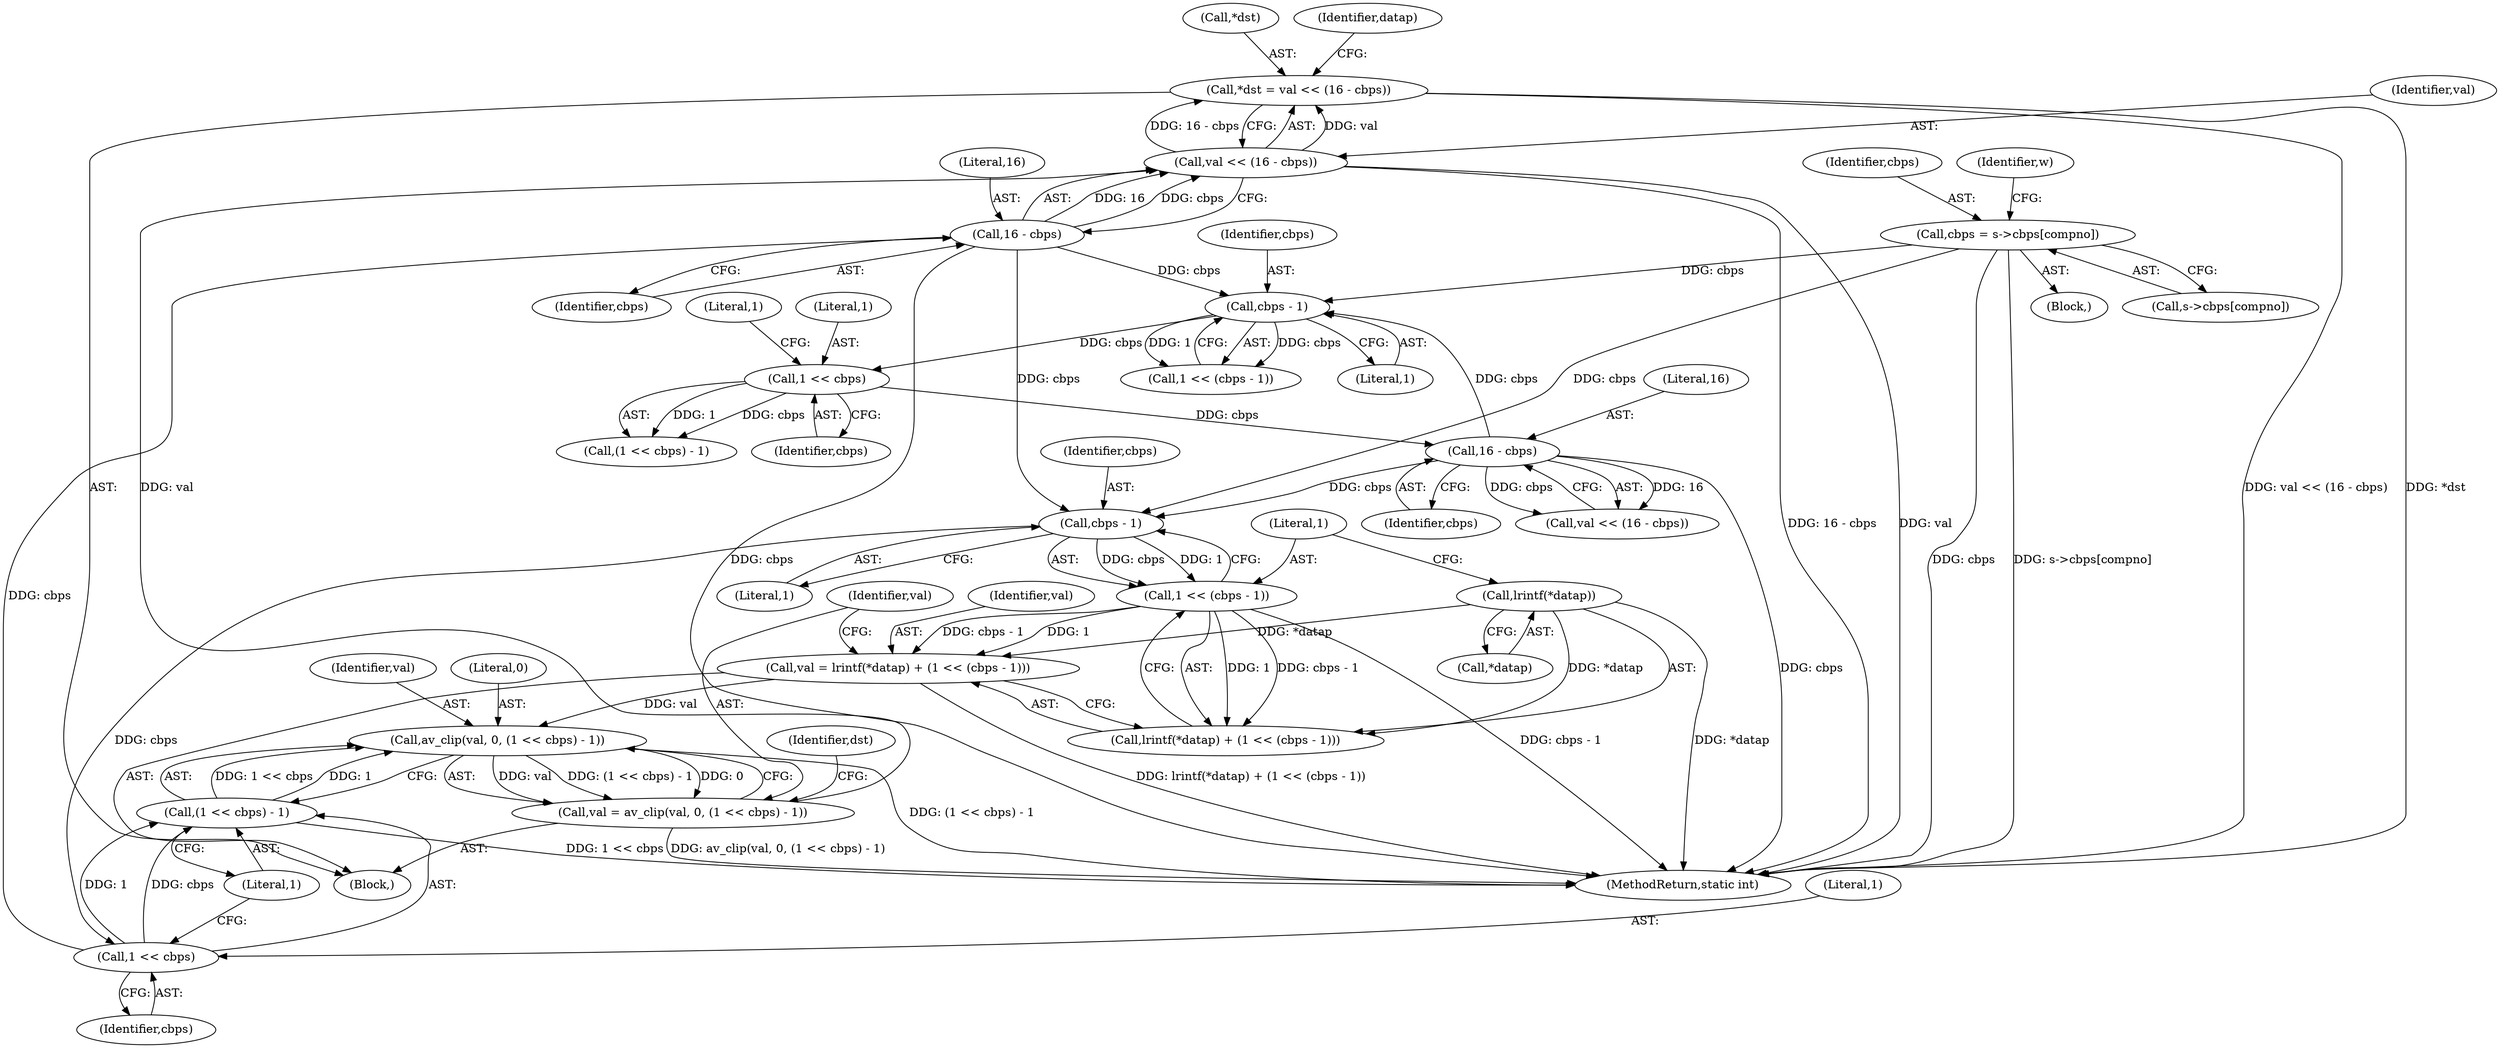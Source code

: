 digraph "0_FFmpeg_fe448cd28d674c3eff3072552eae366d0b659ce9@pointer" {
"1001042" [label="(Call,*dst = val << (16 - cbps))"];
"1001045" [label="(Call,val << (16 - cbps))"];
"1001032" [label="(Call,val = av_clip(val, 0, (1 << cbps) - 1))"];
"1001034" [label="(Call,av_clip(val, 0, (1 << cbps) - 1))"];
"1001021" [label="(Call,val = lrintf(*datap) + (1 << (cbps - 1)))"];
"1001024" [label="(Call,lrintf(*datap))"];
"1001027" [label="(Call,1 << (cbps - 1))"];
"1001029" [label="(Call,cbps - 1)"];
"1000827" [label="(Call,cbps = s->cbps[compno])"];
"1001047" [label="(Call,16 - cbps)"];
"1001038" [label="(Call,1 << cbps)"];
"1001095" [label="(Call,16 - cbps)"];
"1001086" [label="(Call,1 << cbps)"];
"1001077" [label="(Call,cbps - 1)"];
"1001037" [label="(Call,(1 << cbps) - 1)"];
"1001037" [label="(Call,(1 << cbps) - 1)"];
"1001093" [label="(Call,val << (16 - cbps))"];
"1001043" [label="(Call,*dst)"];
"1001079" [label="(Literal,1)"];
"1001041" [label="(Literal,1)"];
"1000796" [label="(Block,)"];
"1001039" [label="(Literal,1)"];
"1001033" [label="(Identifier,val)"];
"1001019" [label="(Block,)"];
"1001042" [label="(Call,*dst = val << (16 - cbps))"];
"1001044" [label="(Identifier,dst)"];
"1001028" [label="(Literal,1)"];
"1001025" [label="(Call,*datap)"];
"1001051" [label="(Identifier,datap)"];
"1001088" [label="(Identifier,cbps)"];
"1001085" [label="(Call,(1 << cbps) - 1)"];
"1001114" [label="(MethodReturn,static int)"];
"1001035" [label="(Identifier,val)"];
"1001038" [label="(Call,1 << cbps)"];
"1001077" [label="(Call,cbps - 1)"];
"1000829" [label="(Call,s->cbps[compno])"];
"1001032" [label="(Call,val = av_clip(val, 0, (1 << cbps) - 1))"];
"1000836" [label="(Identifier,w)"];
"1001089" [label="(Literal,1)"];
"1001027" [label="(Call,1 << (cbps - 1))"];
"1001031" [label="(Literal,1)"];
"1000827" [label="(Call,cbps = s->cbps[compno])"];
"1001048" [label="(Literal,16)"];
"1001075" [label="(Call,1 << (cbps - 1))"];
"1001030" [label="(Identifier,cbps)"];
"1001096" [label="(Literal,16)"];
"1001040" [label="(Identifier,cbps)"];
"1001078" [label="(Identifier,cbps)"];
"1000828" [label="(Identifier,cbps)"];
"1001034" [label="(Call,av_clip(val, 0, (1 << cbps) - 1))"];
"1001049" [label="(Identifier,cbps)"];
"1001029" [label="(Call,cbps - 1)"];
"1001036" [label="(Literal,0)"];
"1001023" [label="(Call,lrintf(*datap) + (1 << (cbps - 1)))"];
"1001022" [label="(Identifier,val)"];
"1001045" [label="(Call,val << (16 - cbps))"];
"1001024" [label="(Call,lrintf(*datap))"];
"1001087" [label="(Literal,1)"];
"1001046" [label="(Identifier,val)"];
"1001047" [label="(Call,16 - cbps)"];
"1001095" [label="(Call,16 - cbps)"];
"1001097" [label="(Identifier,cbps)"];
"1001086" [label="(Call,1 << cbps)"];
"1001021" [label="(Call,val = lrintf(*datap) + (1 << (cbps - 1)))"];
"1001042" -> "1001019"  [label="AST: "];
"1001042" -> "1001045"  [label="CFG: "];
"1001043" -> "1001042"  [label="AST: "];
"1001045" -> "1001042"  [label="AST: "];
"1001051" -> "1001042"  [label="CFG: "];
"1001042" -> "1001114"  [label="DDG: val << (16 - cbps)"];
"1001042" -> "1001114"  [label="DDG: *dst"];
"1001045" -> "1001042"  [label="DDG: val"];
"1001045" -> "1001042"  [label="DDG: 16 - cbps"];
"1001045" -> "1001047"  [label="CFG: "];
"1001046" -> "1001045"  [label="AST: "];
"1001047" -> "1001045"  [label="AST: "];
"1001045" -> "1001114"  [label="DDG: 16 - cbps"];
"1001045" -> "1001114"  [label="DDG: val"];
"1001032" -> "1001045"  [label="DDG: val"];
"1001047" -> "1001045"  [label="DDG: 16"];
"1001047" -> "1001045"  [label="DDG: cbps"];
"1001032" -> "1001019"  [label="AST: "];
"1001032" -> "1001034"  [label="CFG: "];
"1001033" -> "1001032"  [label="AST: "];
"1001034" -> "1001032"  [label="AST: "];
"1001044" -> "1001032"  [label="CFG: "];
"1001032" -> "1001114"  [label="DDG: av_clip(val, 0, (1 << cbps) - 1)"];
"1001034" -> "1001032"  [label="DDG: val"];
"1001034" -> "1001032"  [label="DDG: 0"];
"1001034" -> "1001032"  [label="DDG: (1 << cbps) - 1"];
"1001034" -> "1001037"  [label="CFG: "];
"1001035" -> "1001034"  [label="AST: "];
"1001036" -> "1001034"  [label="AST: "];
"1001037" -> "1001034"  [label="AST: "];
"1001034" -> "1001114"  [label="DDG: (1 << cbps) - 1"];
"1001021" -> "1001034"  [label="DDG: val"];
"1001037" -> "1001034"  [label="DDG: 1 << cbps"];
"1001037" -> "1001034"  [label="DDG: 1"];
"1001021" -> "1001019"  [label="AST: "];
"1001021" -> "1001023"  [label="CFG: "];
"1001022" -> "1001021"  [label="AST: "];
"1001023" -> "1001021"  [label="AST: "];
"1001033" -> "1001021"  [label="CFG: "];
"1001021" -> "1001114"  [label="DDG: lrintf(*datap) + (1 << (cbps - 1))"];
"1001024" -> "1001021"  [label="DDG: *datap"];
"1001027" -> "1001021"  [label="DDG: 1"];
"1001027" -> "1001021"  [label="DDG: cbps - 1"];
"1001024" -> "1001023"  [label="AST: "];
"1001024" -> "1001025"  [label="CFG: "];
"1001025" -> "1001024"  [label="AST: "];
"1001028" -> "1001024"  [label="CFG: "];
"1001024" -> "1001114"  [label="DDG: *datap"];
"1001024" -> "1001023"  [label="DDG: *datap"];
"1001027" -> "1001023"  [label="AST: "];
"1001027" -> "1001029"  [label="CFG: "];
"1001028" -> "1001027"  [label="AST: "];
"1001029" -> "1001027"  [label="AST: "];
"1001023" -> "1001027"  [label="CFG: "];
"1001027" -> "1001114"  [label="DDG: cbps - 1"];
"1001027" -> "1001023"  [label="DDG: 1"];
"1001027" -> "1001023"  [label="DDG: cbps - 1"];
"1001029" -> "1001027"  [label="DDG: cbps"];
"1001029" -> "1001027"  [label="DDG: 1"];
"1001029" -> "1001031"  [label="CFG: "];
"1001030" -> "1001029"  [label="AST: "];
"1001031" -> "1001029"  [label="AST: "];
"1000827" -> "1001029"  [label="DDG: cbps"];
"1001047" -> "1001029"  [label="DDG: cbps"];
"1001095" -> "1001029"  [label="DDG: cbps"];
"1001029" -> "1001038"  [label="DDG: cbps"];
"1000827" -> "1000796"  [label="AST: "];
"1000827" -> "1000829"  [label="CFG: "];
"1000828" -> "1000827"  [label="AST: "];
"1000829" -> "1000827"  [label="AST: "];
"1000836" -> "1000827"  [label="CFG: "];
"1000827" -> "1001114"  [label="DDG: s->cbps[compno]"];
"1000827" -> "1001114"  [label="DDG: cbps"];
"1000827" -> "1001077"  [label="DDG: cbps"];
"1001047" -> "1001049"  [label="CFG: "];
"1001048" -> "1001047"  [label="AST: "];
"1001049" -> "1001047"  [label="AST: "];
"1001047" -> "1001114"  [label="DDG: cbps"];
"1001038" -> "1001047"  [label="DDG: cbps"];
"1001047" -> "1001077"  [label="DDG: cbps"];
"1001038" -> "1001037"  [label="AST: "];
"1001038" -> "1001040"  [label="CFG: "];
"1001039" -> "1001038"  [label="AST: "];
"1001040" -> "1001038"  [label="AST: "];
"1001041" -> "1001038"  [label="CFG: "];
"1001038" -> "1001037"  [label="DDG: 1"];
"1001038" -> "1001037"  [label="DDG: cbps"];
"1001095" -> "1001093"  [label="AST: "];
"1001095" -> "1001097"  [label="CFG: "];
"1001096" -> "1001095"  [label="AST: "];
"1001097" -> "1001095"  [label="AST: "];
"1001093" -> "1001095"  [label="CFG: "];
"1001095" -> "1001114"  [label="DDG: cbps"];
"1001095" -> "1001077"  [label="DDG: cbps"];
"1001095" -> "1001093"  [label="DDG: 16"];
"1001095" -> "1001093"  [label="DDG: cbps"];
"1001086" -> "1001095"  [label="DDG: cbps"];
"1001086" -> "1001085"  [label="AST: "];
"1001086" -> "1001088"  [label="CFG: "];
"1001087" -> "1001086"  [label="AST: "];
"1001088" -> "1001086"  [label="AST: "];
"1001089" -> "1001086"  [label="CFG: "];
"1001086" -> "1001085"  [label="DDG: 1"];
"1001086" -> "1001085"  [label="DDG: cbps"];
"1001077" -> "1001086"  [label="DDG: cbps"];
"1001077" -> "1001075"  [label="AST: "];
"1001077" -> "1001079"  [label="CFG: "];
"1001078" -> "1001077"  [label="AST: "];
"1001079" -> "1001077"  [label="AST: "];
"1001075" -> "1001077"  [label="CFG: "];
"1001077" -> "1001075"  [label="DDG: cbps"];
"1001077" -> "1001075"  [label="DDG: 1"];
"1001037" -> "1001041"  [label="CFG: "];
"1001041" -> "1001037"  [label="AST: "];
"1001037" -> "1001114"  [label="DDG: 1 << cbps"];
}
